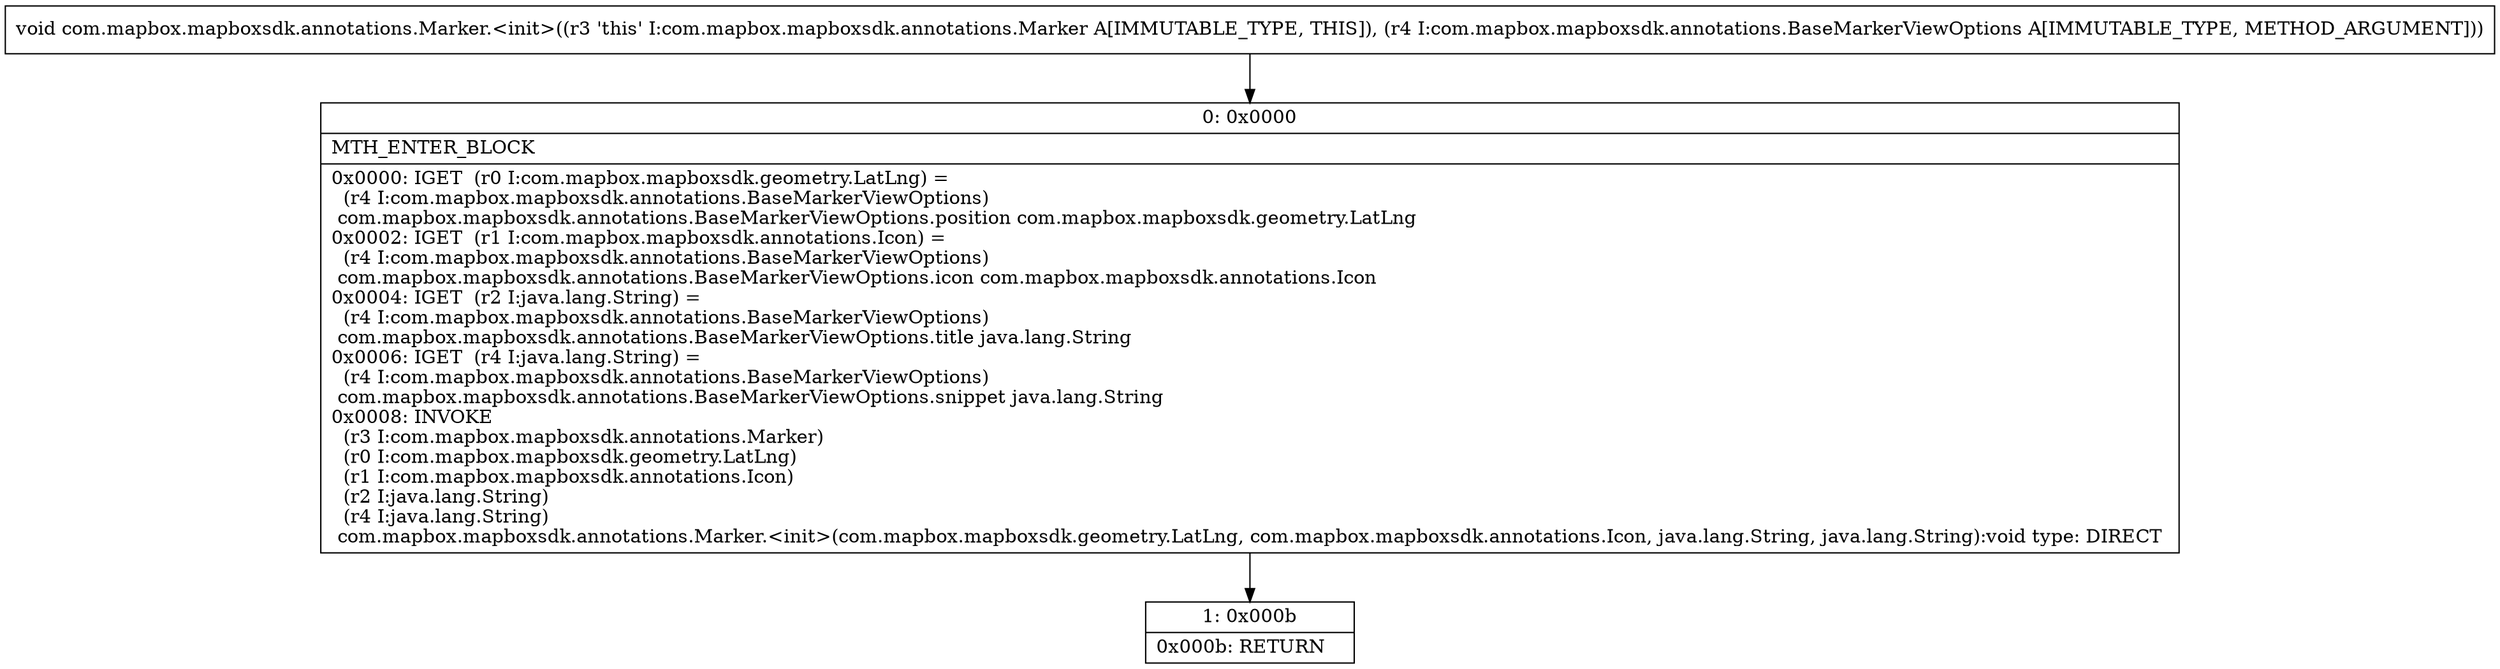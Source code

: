 digraph "CFG forcom.mapbox.mapboxsdk.annotations.Marker.\<init\>(Lcom\/mapbox\/mapboxsdk\/annotations\/BaseMarkerViewOptions;)V" {
Node_0 [shape=record,label="{0\:\ 0x0000|MTH_ENTER_BLOCK\l|0x0000: IGET  (r0 I:com.mapbox.mapboxsdk.geometry.LatLng) = \l  (r4 I:com.mapbox.mapboxsdk.annotations.BaseMarkerViewOptions)\l com.mapbox.mapboxsdk.annotations.BaseMarkerViewOptions.position com.mapbox.mapboxsdk.geometry.LatLng \l0x0002: IGET  (r1 I:com.mapbox.mapboxsdk.annotations.Icon) = \l  (r4 I:com.mapbox.mapboxsdk.annotations.BaseMarkerViewOptions)\l com.mapbox.mapboxsdk.annotations.BaseMarkerViewOptions.icon com.mapbox.mapboxsdk.annotations.Icon \l0x0004: IGET  (r2 I:java.lang.String) = \l  (r4 I:com.mapbox.mapboxsdk.annotations.BaseMarkerViewOptions)\l com.mapbox.mapboxsdk.annotations.BaseMarkerViewOptions.title java.lang.String \l0x0006: IGET  (r4 I:java.lang.String) = \l  (r4 I:com.mapbox.mapboxsdk.annotations.BaseMarkerViewOptions)\l com.mapbox.mapboxsdk.annotations.BaseMarkerViewOptions.snippet java.lang.String \l0x0008: INVOKE  \l  (r3 I:com.mapbox.mapboxsdk.annotations.Marker)\l  (r0 I:com.mapbox.mapboxsdk.geometry.LatLng)\l  (r1 I:com.mapbox.mapboxsdk.annotations.Icon)\l  (r2 I:java.lang.String)\l  (r4 I:java.lang.String)\l com.mapbox.mapboxsdk.annotations.Marker.\<init\>(com.mapbox.mapboxsdk.geometry.LatLng, com.mapbox.mapboxsdk.annotations.Icon, java.lang.String, java.lang.String):void type: DIRECT \l}"];
Node_1 [shape=record,label="{1\:\ 0x000b|0x000b: RETURN   \l}"];
MethodNode[shape=record,label="{void com.mapbox.mapboxsdk.annotations.Marker.\<init\>((r3 'this' I:com.mapbox.mapboxsdk.annotations.Marker A[IMMUTABLE_TYPE, THIS]), (r4 I:com.mapbox.mapboxsdk.annotations.BaseMarkerViewOptions A[IMMUTABLE_TYPE, METHOD_ARGUMENT])) }"];
MethodNode -> Node_0;
Node_0 -> Node_1;
}

